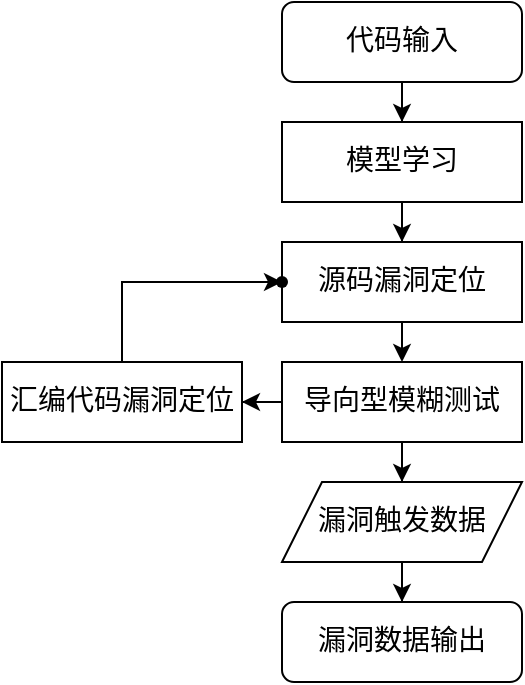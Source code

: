 <mxfile version="22.1.2" type="github">
  <diagram id="Cz15Lku9XzjefEzdZuNN" name="第 1 页">
    <mxGraphModel dx="819" dy="439" grid="1" gridSize="10" guides="1" tooltips="1" connect="1" arrows="1" fold="1" page="1" pageScale="1" pageWidth="827" pageHeight="1169" math="0" shadow="0">
      <root>
        <mxCell id="0" />
        <mxCell id="1" parent="0" />
        <mxCell id="vm6p5Cpc4nACIQA_cR9U-23" value="" style="edgeStyle=orthogonalEdgeStyle;rounded=0;orthogonalLoop=1;jettySize=auto;html=1;fontFamily=宋体;fontSize=14;" parent="1" source="Tdcl5hbihQdsggTFRSgU-1" target="vm6p5Cpc4nACIQA_cR9U-2" edge="1">
          <mxGeometry relative="1" as="geometry" />
        </mxCell>
        <mxCell id="vm6p5Cpc4nACIQA_cR9U-28" value="" style="edgeStyle=orthogonalEdgeStyle;rounded=0;orthogonalLoop=1;jettySize=auto;html=1;fontFamily=宋体;fontSize=14;" parent="1" source="Tdcl5hbihQdsggTFRSgU-1" target="vm6p5Cpc4nACIQA_cR9U-1" edge="1">
          <mxGeometry relative="1" as="geometry" />
        </mxCell>
        <mxCell id="Tdcl5hbihQdsggTFRSgU-1" value="模型学习" style="rounded=0;whiteSpace=wrap;html=1;fontFamily=宋体;fontSize=14;" parent="1" vertex="1">
          <mxGeometry x="140" y="60" width="120" height="40" as="geometry" />
        </mxCell>
        <mxCell id="vm6p5Cpc4nACIQA_cR9U-1" value="&lt;font face=&quot;宋体&quot; style=&quot;font-size: 14px;&quot;&gt;源码漏洞定位&lt;/font&gt;" style="rounded=0;whiteSpace=wrap;html=1;fontFamily=宋体;fontSize=14;" parent="1" vertex="1">
          <mxGeometry x="140" y="120" width="120" height="40" as="geometry" />
        </mxCell>
        <mxCell id="vm6p5Cpc4nACIQA_cR9U-24" value="" style="edgeStyle=orthogonalEdgeStyle;rounded=0;orthogonalLoop=1;jettySize=auto;html=1;fontFamily=宋体;fontSize=14;" parent="1" source="vm6p5Cpc4nACIQA_cR9U-2" target="vm6p5Cpc4nACIQA_cR9U-4" edge="1">
          <mxGeometry relative="1" as="geometry" />
        </mxCell>
        <mxCell id="vm6p5Cpc4nACIQA_cR9U-30" value="" style="edgeStyle=orthogonalEdgeStyle;rounded=0;orthogonalLoop=1;jettySize=auto;html=1;fontFamily=宋体;fontSize=14;" parent="1" source="vm6p5Cpc4nACIQA_cR9U-2" target="vm6p5Cpc4nACIQA_cR9U-29" edge="1">
          <mxGeometry relative="1" as="geometry" />
        </mxCell>
        <mxCell id="vm6p5Cpc4nACIQA_cR9U-2" value="导向型模糊测试" style="rounded=0;whiteSpace=wrap;html=1;fontFamily=宋体;fontSize=14;" parent="1" vertex="1">
          <mxGeometry x="140" y="180" width="120" height="40" as="geometry" />
        </mxCell>
        <mxCell id="vm6p5Cpc4nACIQA_cR9U-26" value="" style="edgeStyle=orthogonalEdgeStyle;rounded=0;orthogonalLoop=1;jettySize=auto;html=1;fontFamily=宋体;fontSize=14;" parent="1" source="vm6p5Cpc4nACIQA_cR9U-4" target="vm6p5Cpc4nACIQA_cR9U-25" edge="1">
          <mxGeometry relative="1" as="geometry">
            <Array as="points">
              <mxPoint x="60" y="190" />
            </Array>
          </mxGeometry>
        </mxCell>
        <mxCell id="vm6p5Cpc4nACIQA_cR9U-4" value="汇编代码漏洞定位" style="rounded=0;whiteSpace=wrap;html=1;fontFamily=宋体;fontSize=14;" parent="1" vertex="1">
          <mxGeometry y="180" width="120" height="40" as="geometry" />
        </mxCell>
        <mxCell id="vm6p5Cpc4nACIQA_cR9U-25" value="" style="shape=waypoint;sketch=0;size=6;pointerEvents=1;points=[];fillColor=default;resizable=0;rotatable=0;perimeter=centerPerimeter;snapToPoint=1;rounded=0;fontFamily=宋体;fontSize=14;" parent="1" vertex="1">
          <mxGeometry x="120" y="120" width="40" height="40" as="geometry" />
        </mxCell>
        <mxCell id="BLzG17PHLdVPtsZDI5Xp-4" value="" style="edgeStyle=orthogonalEdgeStyle;rounded=0;orthogonalLoop=1;jettySize=auto;html=1;" edge="1" parent="1" source="vm6p5Cpc4nACIQA_cR9U-29" target="BLzG17PHLdVPtsZDI5Xp-3">
          <mxGeometry relative="1" as="geometry" />
        </mxCell>
        <mxCell id="vm6p5Cpc4nACIQA_cR9U-29" value="漏洞触发数据" style="shape=parallelogram;perimeter=parallelogramPerimeter;whiteSpace=wrap;html=1;fixedSize=1;fontFamily=宋体;fontSize=14;" parent="1" vertex="1">
          <mxGeometry x="140" y="240" width="120" height="40" as="geometry" />
        </mxCell>
        <mxCell id="BLzG17PHLdVPtsZDI5Xp-6" style="edgeStyle=orthogonalEdgeStyle;rounded=0;orthogonalLoop=1;jettySize=auto;html=1;entryX=0.5;entryY=0;entryDx=0;entryDy=0;" edge="1" parent="1" source="BLzG17PHLdVPtsZDI5Xp-1" target="Tdcl5hbihQdsggTFRSgU-1">
          <mxGeometry relative="1" as="geometry" />
        </mxCell>
        <mxCell id="BLzG17PHLdVPtsZDI5Xp-1" value="&lt;font style=&quot;font-size: 14px;&quot; face=&quot;宋体&quot;&gt;代码输入&lt;/font&gt;" style="rounded=1;whiteSpace=wrap;html=1;" vertex="1" parent="1">
          <mxGeometry x="140" width="120" height="40" as="geometry" />
        </mxCell>
        <mxCell id="BLzG17PHLdVPtsZDI5Xp-3" value="&lt;font style=&quot;font-size: 14px;&quot; face=&quot;宋体&quot;&gt;漏洞数据输出&lt;/font&gt;" style="rounded=1;whiteSpace=wrap;html=1;" vertex="1" parent="1">
          <mxGeometry x="140" y="300" width="120" height="40" as="geometry" />
        </mxCell>
      </root>
    </mxGraphModel>
  </diagram>
</mxfile>
